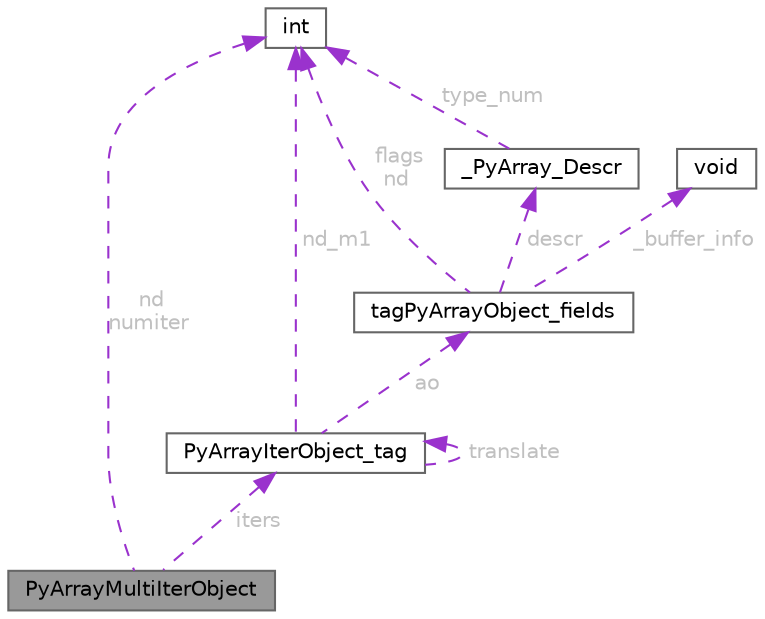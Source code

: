 digraph "PyArrayMultiIterObject"
{
 // LATEX_PDF_SIZE
  bgcolor="transparent";
  edge [fontname=Helvetica,fontsize=10,labelfontname=Helvetica,labelfontsize=10];
  node [fontname=Helvetica,fontsize=10,shape=box,height=0.2,width=0.4];
  Node1 [id="Node000001",label="PyArrayMultiIterObject",height=0.2,width=0.4,color="gray40", fillcolor="grey60", style="filled", fontcolor="black",tooltip=" "];
  Node2 -> Node1 [id="edge1_Node000001_Node000002",dir="back",color="darkorchid3",style="dashed",tooltip=" ",label=" nd\nnumiter",fontcolor="grey" ];
  Node2 [id="Node000002",label="int",height=0.2,width=0.4,color="gray40", fillcolor="white", style="filled",tooltip=" "];
  Node3 -> Node1 [id="edge2_Node000001_Node000003",dir="back",color="darkorchid3",style="dashed",tooltip=" ",label=" iters",fontcolor="grey" ];
  Node3 [id="Node000003",label="PyArrayIterObject_tag",height=0.2,width=0.4,color="gray40", fillcolor="white", style="filled",URL="$structPyArrayIterObject__tag.html",tooltip=" "];
  Node2 -> Node3 [id="edge3_Node000003_Node000002",dir="back",color="darkorchid3",style="dashed",tooltip=" ",label=" nd_m1",fontcolor="grey" ];
  Node4 -> Node3 [id="edge4_Node000003_Node000004",dir="back",color="darkorchid3",style="dashed",tooltip=" ",label=" ao",fontcolor="grey" ];
  Node4 [id="Node000004",label="tagPyArrayObject_fields",height=0.2,width=0.4,color="gray40", fillcolor="white", style="filled",URL="$structtagPyArrayObject__fields.html",tooltip=" "];
  Node2 -> Node4 [id="edge5_Node000004_Node000002",dir="back",color="darkorchid3",style="dashed",tooltip=" ",label=" flags\nnd",fontcolor="grey" ];
  Node5 -> Node4 [id="edge6_Node000004_Node000005",dir="back",color="darkorchid3",style="dashed",tooltip=" ",label=" descr",fontcolor="grey" ];
  Node5 [id="Node000005",label="_PyArray_Descr",height=0.2,width=0.4,color="gray40", fillcolor="white", style="filled",URL="$struct__PyArray__Descr.html",tooltip=" "];
  Node2 -> Node5 [id="edge7_Node000005_Node000002",dir="back",color="darkorchid3",style="dashed",tooltip=" ",label=" type_num",fontcolor="grey" ];
  Node6 -> Node4 [id="edge8_Node000004_Node000006",dir="back",color="darkorchid3",style="dashed",tooltip=" ",label=" _buffer_info",fontcolor="grey" ];
  Node6 [id="Node000006",label="void",height=0.2,width=0.4,color="gray40", fillcolor="white", style="filled",tooltip=" "];
  Node3 -> Node3 [id="edge9_Node000003_Node000003",dir="back",color="darkorchid3",style="dashed",tooltip=" ",label=" translate",fontcolor="grey" ];
}
